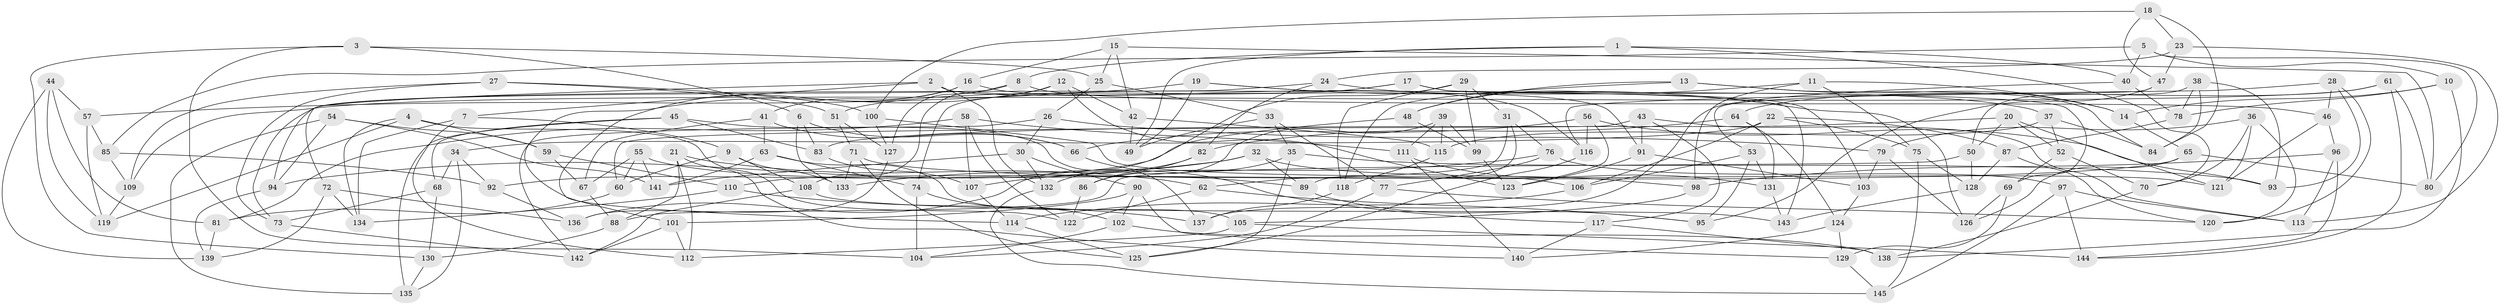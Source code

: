 // Generated by graph-tools (version 1.1) at 2025/11/02/27/25 16:11:47]
// undirected, 145 vertices, 290 edges
graph export_dot {
graph [start="1"]
  node [color=gray90,style=filled];
  1;
  2;
  3;
  4;
  5;
  6;
  7;
  8;
  9;
  10;
  11;
  12;
  13;
  14;
  15;
  16;
  17;
  18;
  19;
  20;
  21;
  22;
  23;
  24;
  25;
  26;
  27;
  28;
  29;
  30;
  31;
  32;
  33;
  34;
  35;
  36;
  37;
  38;
  39;
  40;
  41;
  42;
  43;
  44;
  45;
  46;
  47;
  48;
  49;
  50;
  51;
  52;
  53;
  54;
  55;
  56;
  57;
  58;
  59;
  60;
  61;
  62;
  63;
  64;
  65;
  66;
  67;
  68;
  69;
  70;
  71;
  72;
  73;
  74;
  75;
  76;
  77;
  78;
  79;
  80;
  81;
  82;
  83;
  84;
  85;
  86;
  87;
  88;
  89;
  90;
  91;
  92;
  93;
  94;
  95;
  96;
  97;
  98;
  99;
  100;
  101;
  102;
  103;
  104;
  105;
  106;
  107;
  108;
  109;
  110;
  111;
  112;
  113;
  114;
  115;
  116;
  117;
  118;
  119;
  120;
  121;
  122;
  123;
  124;
  125;
  126;
  127;
  128;
  129;
  130;
  131;
  132;
  133;
  134;
  135;
  136;
  137;
  138;
  139;
  140;
  141;
  142;
  143;
  144;
  145;
  1 -- 40;
  1 -- 49;
  1 -- 8;
  1 -- 70;
  2 -- 72;
  2 -- 91;
  2 -- 7;
  2 -- 132;
  3 -- 130;
  3 -- 6;
  3 -- 104;
  3 -- 25;
  4 -- 134;
  4 -- 122;
  4 -- 119;
  4 -- 59;
  5 -- 85;
  5 -- 40;
  5 -- 10;
  5 -- 80;
  6 -- 83;
  6 -- 66;
  6 -- 133;
  7 -- 112;
  7 -- 9;
  7 -- 134;
  8 -- 46;
  8 -- 127;
  8 -- 94;
  9 -- 60;
  9 -- 133;
  9 -- 108;
  10 -- 14;
  10 -- 78;
  10 -- 138;
  11 -- 75;
  11 -- 14;
  11 -- 48;
  11 -- 98;
  12 -- 108;
  12 -- 101;
  12 -- 123;
  12 -- 42;
  13 -- 48;
  13 -- 84;
  13 -- 118;
  13 -- 14;
  14 -- 65;
  15 -- 16;
  15 -- 25;
  15 -- 42;
  15 -- 80;
  16 -- 116;
  16 -- 114;
  16 -- 41;
  17 -- 69;
  17 -- 74;
  17 -- 103;
  17 -- 51;
  18 -- 84;
  18 -- 100;
  18 -- 23;
  18 -- 47;
  19 -- 57;
  19 -- 49;
  19 -- 143;
  19 -- 126;
  20 -- 50;
  20 -- 121;
  20 -- 83;
  20 -- 52;
  21 -- 62;
  21 -- 112;
  21 -- 88;
  21 -- 140;
  22 -- 87;
  22 -- 34;
  22 -- 75;
  22 -- 106;
  23 -- 24;
  23 -- 47;
  23 -- 113;
  24 -- 37;
  24 -- 82;
  24 -- 73;
  25 -- 33;
  25 -- 26;
  26 -- 30;
  26 -- 142;
  26 -- 79;
  27 -- 51;
  27 -- 73;
  27 -- 109;
  27 -- 100;
  28 -- 46;
  28 -- 116;
  28 -- 93;
  28 -- 120;
  29 -- 136;
  29 -- 118;
  29 -- 99;
  29 -- 31;
  30 -- 132;
  30 -- 141;
  30 -- 90;
  31 -- 89;
  31 -- 76;
  31 -- 62;
  32 -- 94;
  32 -- 98;
  32 -- 133;
  32 -- 89;
  33 -- 49;
  33 -- 35;
  33 -- 77;
  34 -- 135;
  34 -- 68;
  34 -- 92;
  35 -- 93;
  35 -- 86;
  35 -- 125;
  36 -- 120;
  36 -- 70;
  36 -- 121;
  36 -- 79;
  37 -- 115;
  37 -- 84;
  37 -- 52;
  38 -- 93;
  38 -- 78;
  38 -- 50;
  38 -- 84;
  39 -- 86;
  39 -- 99;
  39 -- 115;
  39 -- 111;
  40 -- 137;
  40 -- 78;
  41 -- 66;
  41 -- 67;
  41 -- 63;
  42 -- 115;
  42 -- 49;
  43 -- 60;
  43 -- 113;
  43 -- 117;
  43 -- 91;
  44 -- 119;
  44 -- 57;
  44 -- 81;
  44 -- 139;
  45 -- 135;
  45 -- 68;
  45 -- 137;
  45 -- 83;
  46 -- 96;
  46 -- 121;
  47 -- 53;
  47 -- 95;
  48 -- 99;
  48 -- 92;
  50 -- 128;
  50 -- 88;
  51 -- 127;
  51 -- 71;
  52 -- 70;
  52 -- 69;
  53 -- 106;
  53 -- 95;
  53 -- 131;
  54 -- 59;
  54 -- 94;
  54 -- 141;
  54 -- 135;
  55 -- 60;
  55 -- 67;
  55 -- 141;
  55 -- 89;
  56 -- 93;
  56 -- 123;
  56 -- 116;
  56 -- 66;
  57 -- 85;
  57 -- 119;
  58 -- 81;
  58 -- 107;
  58 -- 111;
  58 -- 122;
  59 -- 67;
  59 -- 110;
  60 -- 81;
  61 -- 144;
  61 -- 109;
  61 -- 64;
  61 -- 80;
  62 -- 122;
  62 -- 95;
  63 -- 141;
  63 -- 105;
  63 -- 74;
  64 -- 131;
  64 -- 82;
  64 -- 124;
  65 -- 110;
  65 -- 126;
  65 -- 80;
  66 -- 117;
  67 -- 88;
  68 -- 73;
  68 -- 130;
  69 -- 126;
  69 -- 129;
  70 -- 138;
  71 -- 133;
  71 -- 125;
  71 -- 121;
  72 -- 136;
  72 -- 134;
  72 -- 139;
  73 -- 142;
  74 -- 102;
  74 -- 104;
  75 -- 145;
  75 -- 128;
  76 -- 97;
  76 -- 107;
  76 -- 77;
  77 -- 104;
  77 -- 120;
  78 -- 87;
  79 -- 126;
  79 -- 103;
  81 -- 139;
  82 -- 86;
  82 -- 132;
  83 -- 107;
  85 -- 92;
  85 -- 109;
  86 -- 122;
  87 -- 128;
  87 -- 120;
  88 -- 130;
  89 -- 95;
  90 -- 129;
  90 -- 101;
  90 -- 102;
  91 -- 103;
  91 -- 123;
  92 -- 136;
  94 -- 139;
  96 -- 144;
  96 -- 113;
  96 -- 98;
  97 -- 113;
  97 -- 144;
  97 -- 145;
  98 -- 105;
  99 -- 123;
  100 -- 106;
  100 -- 127;
  101 -- 142;
  101 -- 112;
  102 -- 138;
  102 -- 104;
  103 -- 124;
  105 -- 112;
  105 -- 144;
  106 -- 114;
  107 -- 114;
  108 -- 142;
  108 -- 143;
  109 -- 119;
  110 -- 137;
  110 -- 134;
  111 -- 140;
  111 -- 131;
  114 -- 125;
  115 -- 118;
  116 -- 125;
  117 -- 140;
  117 -- 138;
  118 -- 137;
  124 -- 129;
  124 -- 140;
  127 -- 136;
  128 -- 143;
  129 -- 145;
  130 -- 135;
  131 -- 143;
  132 -- 145;
}
